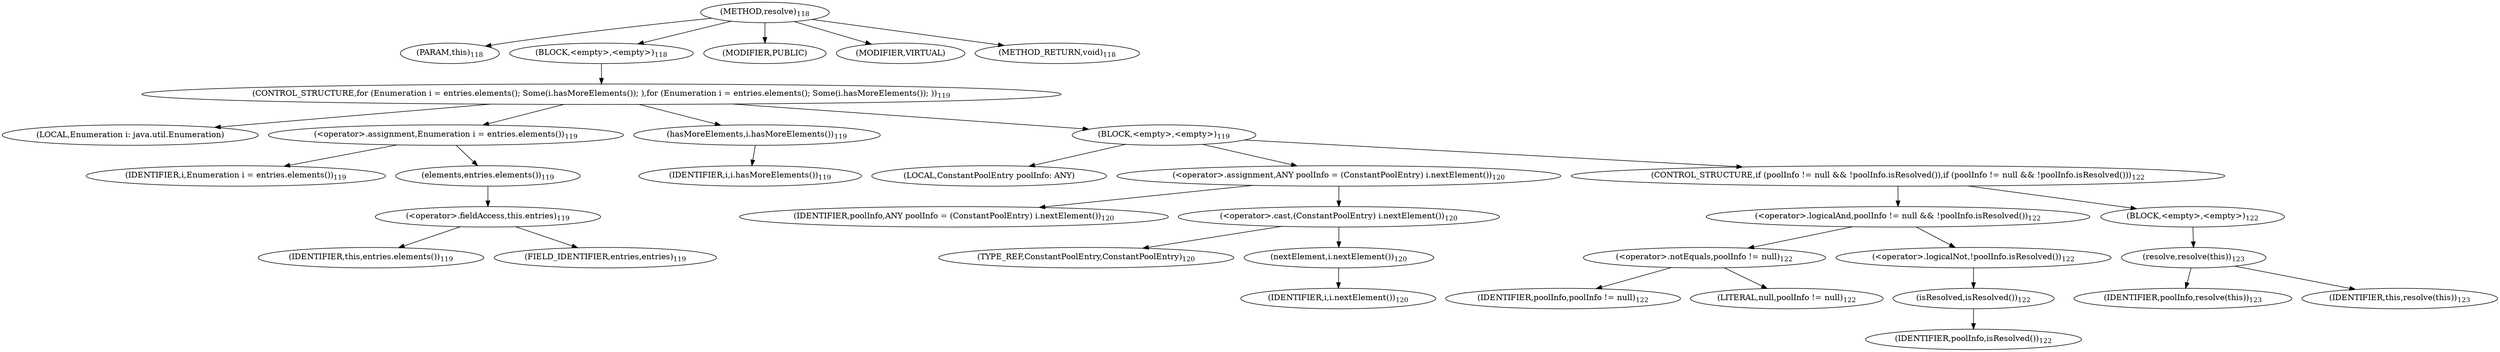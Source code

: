 digraph "resolve" {  
"186" [label = <(METHOD,resolve)<SUB>118</SUB>> ]
"6" [label = <(PARAM,this)<SUB>118</SUB>> ]
"187" [label = <(BLOCK,&lt;empty&gt;,&lt;empty&gt;)<SUB>118</SUB>> ]
"188" [label = <(CONTROL_STRUCTURE,for (Enumeration i = entries.elements(); Some(i.hasMoreElements()); ),for (Enumeration i = entries.elements(); Some(i.hasMoreElements()); ))<SUB>119</SUB>> ]
"189" [label = <(LOCAL,Enumeration i: java.util.Enumeration)> ]
"190" [label = <(&lt;operator&gt;.assignment,Enumeration i = entries.elements())<SUB>119</SUB>> ]
"191" [label = <(IDENTIFIER,i,Enumeration i = entries.elements())<SUB>119</SUB>> ]
"192" [label = <(elements,entries.elements())<SUB>119</SUB>> ]
"193" [label = <(&lt;operator&gt;.fieldAccess,this.entries)<SUB>119</SUB>> ]
"194" [label = <(IDENTIFIER,this,entries.elements())<SUB>119</SUB>> ]
"195" [label = <(FIELD_IDENTIFIER,entries,entries)<SUB>119</SUB>> ]
"196" [label = <(hasMoreElements,i.hasMoreElements())<SUB>119</SUB>> ]
"197" [label = <(IDENTIFIER,i,i.hasMoreElements())<SUB>119</SUB>> ]
"198" [label = <(BLOCK,&lt;empty&gt;,&lt;empty&gt;)<SUB>119</SUB>> ]
"199" [label = <(LOCAL,ConstantPoolEntry poolInfo: ANY)> ]
"200" [label = <(&lt;operator&gt;.assignment,ANY poolInfo = (ConstantPoolEntry) i.nextElement())<SUB>120</SUB>> ]
"201" [label = <(IDENTIFIER,poolInfo,ANY poolInfo = (ConstantPoolEntry) i.nextElement())<SUB>120</SUB>> ]
"202" [label = <(&lt;operator&gt;.cast,(ConstantPoolEntry) i.nextElement())<SUB>120</SUB>> ]
"203" [label = <(TYPE_REF,ConstantPoolEntry,ConstantPoolEntry)<SUB>120</SUB>> ]
"204" [label = <(nextElement,i.nextElement())<SUB>120</SUB>> ]
"205" [label = <(IDENTIFIER,i,i.nextElement())<SUB>120</SUB>> ]
"206" [label = <(CONTROL_STRUCTURE,if (poolInfo != null &amp;&amp; !poolInfo.isResolved()),if (poolInfo != null &amp;&amp; !poolInfo.isResolved()))<SUB>122</SUB>> ]
"207" [label = <(&lt;operator&gt;.logicalAnd,poolInfo != null &amp;&amp; !poolInfo.isResolved())<SUB>122</SUB>> ]
"208" [label = <(&lt;operator&gt;.notEquals,poolInfo != null)<SUB>122</SUB>> ]
"209" [label = <(IDENTIFIER,poolInfo,poolInfo != null)<SUB>122</SUB>> ]
"210" [label = <(LITERAL,null,poolInfo != null)<SUB>122</SUB>> ]
"211" [label = <(&lt;operator&gt;.logicalNot,!poolInfo.isResolved())<SUB>122</SUB>> ]
"212" [label = <(isResolved,isResolved())<SUB>122</SUB>> ]
"213" [label = <(IDENTIFIER,poolInfo,isResolved())<SUB>122</SUB>> ]
"214" [label = <(BLOCK,&lt;empty&gt;,&lt;empty&gt;)<SUB>122</SUB>> ]
"215" [label = <(resolve,resolve(this))<SUB>123</SUB>> ]
"216" [label = <(IDENTIFIER,poolInfo,resolve(this))<SUB>123</SUB>> ]
"5" [label = <(IDENTIFIER,this,resolve(this))<SUB>123</SUB>> ]
"217" [label = <(MODIFIER,PUBLIC)> ]
"218" [label = <(MODIFIER,VIRTUAL)> ]
"219" [label = <(METHOD_RETURN,void)<SUB>118</SUB>> ]
  "186" -> "6" 
  "186" -> "187" 
  "186" -> "217" 
  "186" -> "218" 
  "186" -> "219" 
  "187" -> "188" 
  "188" -> "189" 
  "188" -> "190" 
  "188" -> "196" 
  "188" -> "198" 
  "190" -> "191" 
  "190" -> "192" 
  "192" -> "193" 
  "193" -> "194" 
  "193" -> "195" 
  "196" -> "197" 
  "198" -> "199" 
  "198" -> "200" 
  "198" -> "206" 
  "200" -> "201" 
  "200" -> "202" 
  "202" -> "203" 
  "202" -> "204" 
  "204" -> "205" 
  "206" -> "207" 
  "206" -> "214" 
  "207" -> "208" 
  "207" -> "211" 
  "208" -> "209" 
  "208" -> "210" 
  "211" -> "212" 
  "212" -> "213" 
  "214" -> "215" 
  "215" -> "216" 
  "215" -> "5" 
}
